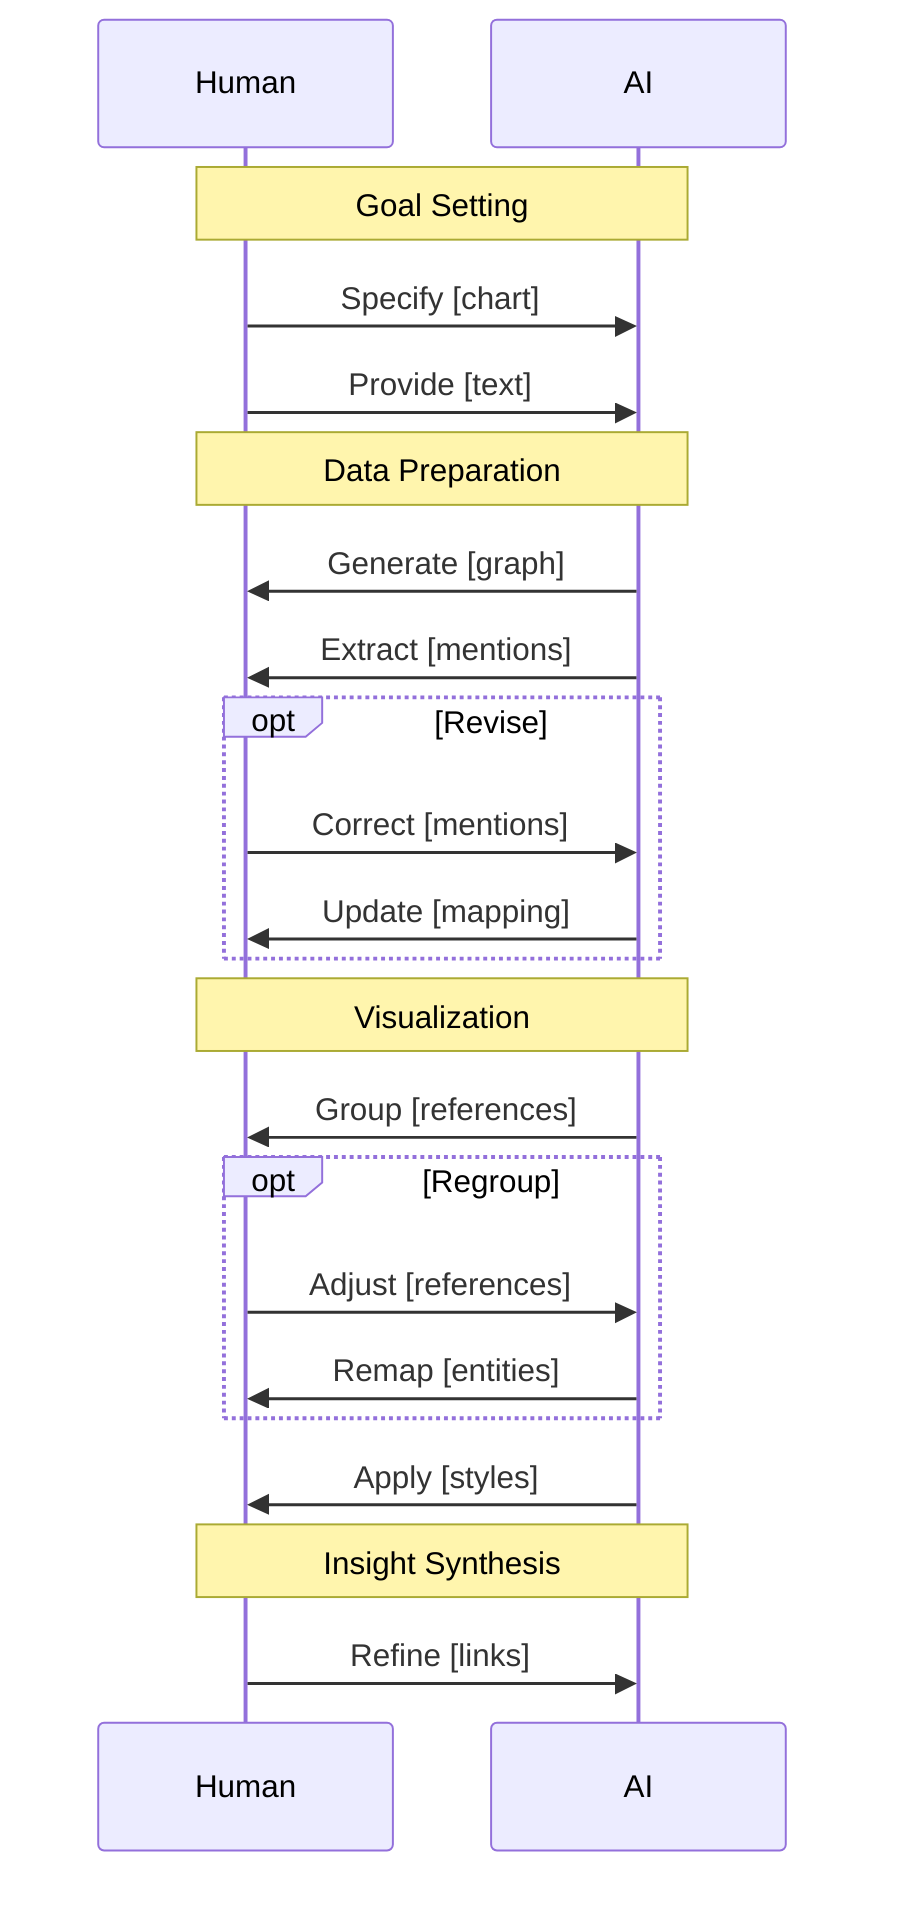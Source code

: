 sequenceDiagram
    participant H as Human
    participant A as AI

    note over H,A: Goal Setting
    H ->> A: Specify [chart]
    H ->> A: Provide [text]

    note over H,A: Data Preparation
    A ->> H: Generate [graph]
    A ->> H: Extract [mentions]
    opt Revise
        H ->> A: Correct [mentions]
        A ->> H: Update [mapping]
    end

    note over H,A: Visualization
    A ->> H: Group [references]
    opt Regroup
        H ->> A: Adjust [references]
        A ->> H: Remap [entities]
    end
    A ->> H: Apply [styles]

    note over H,A: Insight Synthesis
    H ->> A: Refine [links]